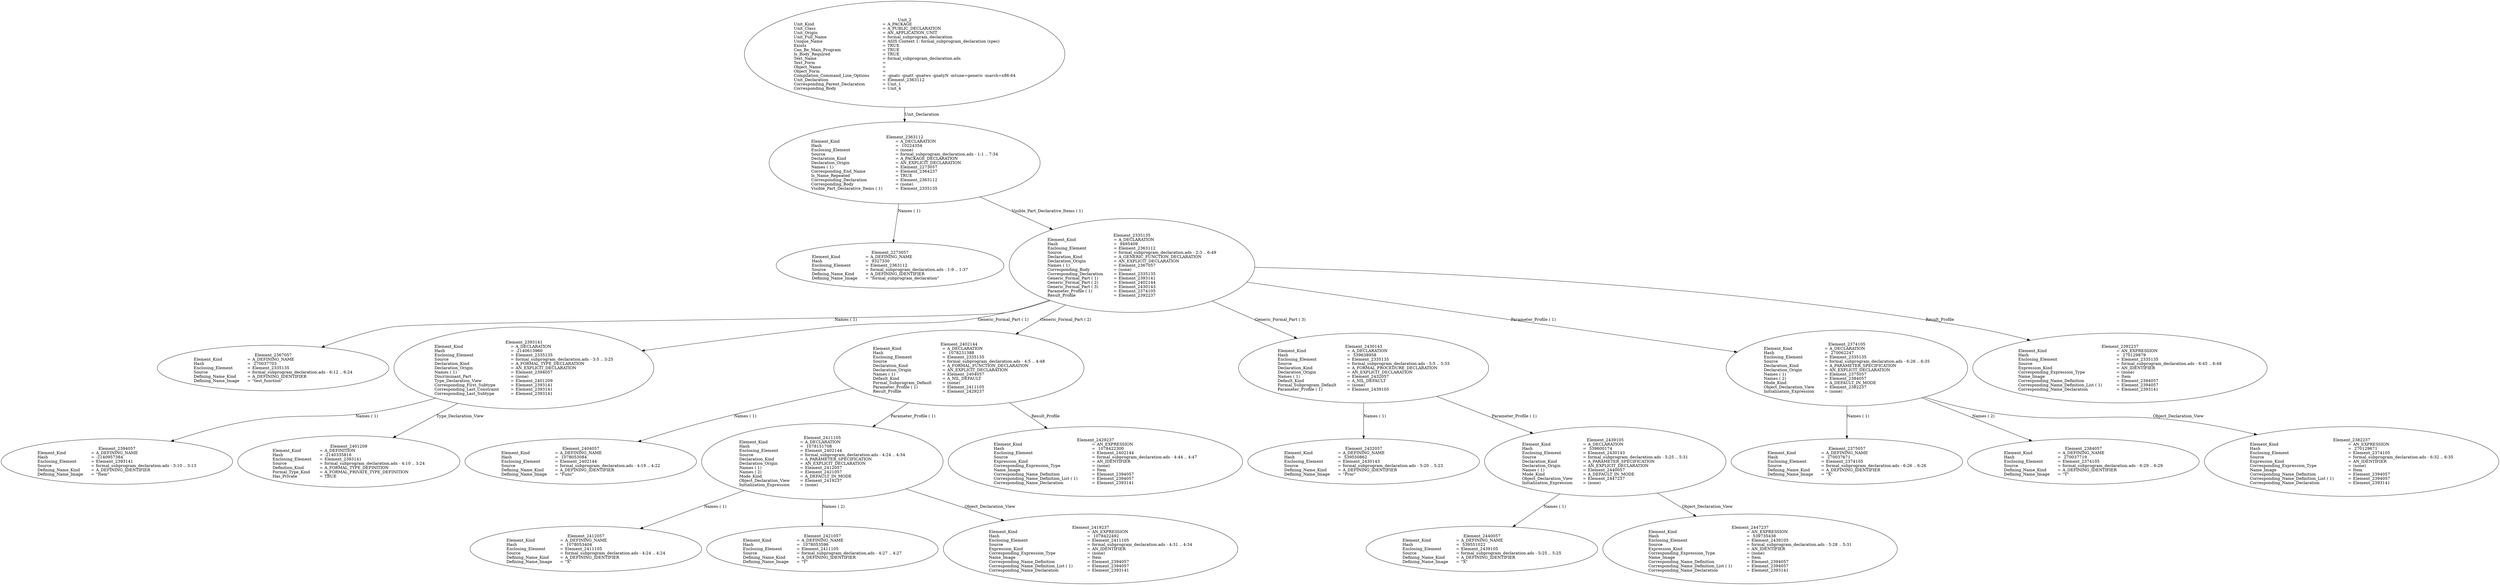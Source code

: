 digraph "formal_subprogram_declaration.adt" {
  Unit_2 -> Element_2363112
      [ label=Unit_Declaration ];
  Unit_2
      [ label=<<TABLE BORDER="0" CELLBORDER="0" CELLSPACING="0" CELLPADDING="0"> 
          <TR><TD COLSPAN="3">Unit_2</TD></TR>
          <TR><TD ALIGN="LEFT">Unit_Kind   </TD><TD> = </TD><TD ALIGN="LEFT">A_PACKAGE</TD></TR>
          <TR><TD ALIGN="LEFT">Unit_Class   </TD><TD> = </TD><TD ALIGN="LEFT">A_PUBLIC_DECLARATION</TD></TR>
          <TR><TD ALIGN="LEFT">Unit_Origin   </TD><TD> = </TD><TD ALIGN="LEFT">AN_APPLICATION_UNIT</TD></TR>
          <TR><TD ALIGN="LEFT">Unit_Full_Name    </TD><TD> = </TD><TD ALIGN="LEFT">formal_subprogram_declaration</TD></TR>
          <TR><TD ALIGN="LEFT">Unique_Name   </TD><TD> = </TD><TD ALIGN="LEFT">ASIS Context 1: formal_subprogram_declaration (spec)</TD></TR>
          <TR><TD ALIGN="LEFT">Exists  </TD><TD> = </TD><TD ALIGN="LEFT">TRUE</TD></TR>
          <TR><TD ALIGN="LEFT">Can_Be_Main_Program     </TD><TD> = </TD><TD ALIGN="LEFT">TRUE</TD></TR>
          <TR><TD ALIGN="LEFT">Is_Body_Required     </TD><TD> = </TD><TD ALIGN="LEFT">TRUE</TD></TR>
          <TR><TD ALIGN="LEFT">Text_Name   </TD><TD> = </TD><TD ALIGN="LEFT">formal_subprogram_declaration.ads</TD></TR>
          <TR><TD ALIGN="LEFT">Text_Form   </TD><TD> = </TD><TD ALIGN="LEFT"></TD></TR>
          <TR><TD ALIGN="LEFT">Object_Name   </TD><TD> = </TD><TD ALIGN="LEFT"></TD></TR>
          <TR><TD ALIGN="LEFT">Object_Form   </TD><TD> = </TD><TD ALIGN="LEFT"></TD></TR>
          <TR><TD ALIGN="LEFT">Compilation_Command_Line_Options         </TD><TD> = </TD><TD ALIGN="LEFT">-gnatc -gnatt -gnatws -gnatyN -mtune=generic -march=x86-64</TD></TR>
          <TR><TD ALIGN="LEFT">Unit_Declaration     </TD><TD> = </TD><TD ALIGN="LEFT">Element_2363112</TD></TR>
          <TR><TD ALIGN="LEFT">Corresponding_Parent_Declaration         </TD><TD> = </TD><TD ALIGN="LEFT">Unit_1</TD></TR>
          <TR><TD ALIGN="LEFT">Corresponding_Body     </TD><TD> = </TD><TD ALIGN="LEFT">Unit_4</TD></TR>
          </TABLE>> ];
  Element_2363112 -> Element_2273057
      [ label="Names ( 1)" ];
  Element_2363112 -> Element_2335135
      [ label="Visible_Part_Declarative_Items ( 1)" ];
  Element_2363112
      [ label=<<TABLE BORDER="0" CELLBORDER="0" CELLSPACING="0" CELLPADDING="0"> 
          <TR><TD COLSPAN="3">Element_2363112</TD></TR>
          <TR><TD ALIGN="LEFT">Element_Kind    </TD><TD> = </TD><TD ALIGN="LEFT">A_DECLARATION</TD></TR>
          <TR><TD ALIGN="LEFT">Hash  </TD><TD> = </TD><TD ALIGN="LEFT"> 10224354</TD></TR>
          <TR><TD ALIGN="LEFT">Enclosing_Element     </TD><TD> = </TD><TD ALIGN="LEFT">(none)</TD></TR>
          <TR><TD ALIGN="LEFT">Source  </TD><TD> = </TD><TD ALIGN="LEFT">formal_subprogram_declaration.ads - 1:1 .. 7:34</TD></TR>
          <TR><TD ALIGN="LEFT">Declaration_Kind     </TD><TD> = </TD><TD ALIGN="LEFT">A_PACKAGE_DECLARATION</TD></TR>
          <TR><TD ALIGN="LEFT">Declaration_Origin     </TD><TD> = </TD><TD ALIGN="LEFT">AN_EXPLICIT_DECLARATION</TD></TR>
          <TR><TD ALIGN="LEFT">Names ( 1)   </TD><TD> = </TD><TD ALIGN="LEFT">Element_2273057</TD></TR>
          <TR><TD ALIGN="LEFT">Corresponding_End_Name      </TD><TD> = </TD><TD ALIGN="LEFT">Element_2364237</TD></TR>
          <TR><TD ALIGN="LEFT">Is_Name_Repeated     </TD><TD> = </TD><TD ALIGN="LEFT">TRUE</TD></TR>
          <TR><TD ALIGN="LEFT">Corresponding_Declaration       </TD><TD> = </TD><TD ALIGN="LEFT">Element_2363112</TD></TR>
          <TR><TD ALIGN="LEFT">Corresponding_Body     </TD><TD> = </TD><TD ALIGN="LEFT">(none)</TD></TR>
          <TR><TD ALIGN="LEFT">Visible_Part_Declarative_Items ( 1)         </TD><TD> = </TD><TD ALIGN="LEFT">Element_2335135</TD></TR>
          </TABLE>> ];
  Element_2273057
      [ label=<<TABLE BORDER="0" CELLBORDER="0" CELLSPACING="0" CELLPADDING="0"> 
          <TR><TD COLSPAN="3">Element_2273057</TD></TR>
          <TR><TD ALIGN="LEFT">Element_Kind    </TD><TD> = </TD><TD ALIGN="LEFT">A_DEFINING_NAME</TD></TR>
          <TR><TD ALIGN="LEFT">Hash  </TD><TD> = </TD><TD ALIGN="LEFT"> 9327330</TD></TR>
          <TR><TD ALIGN="LEFT">Enclosing_Element     </TD><TD> = </TD><TD ALIGN="LEFT">Element_2363112</TD></TR>
          <TR><TD ALIGN="LEFT">Source  </TD><TD> = </TD><TD ALIGN="LEFT">formal_subprogram_declaration.ads - 1:9 .. 1:37</TD></TR>
          <TR><TD ALIGN="LEFT">Defining_Name_Kind     </TD><TD> = </TD><TD ALIGN="LEFT">A_DEFINING_IDENTIFIER</TD></TR>
          <TR><TD ALIGN="LEFT">Defining_Name_Image     </TD><TD> = </TD><TD ALIGN="LEFT">"formal_subprogram_declaration"</TD></TR>
          </TABLE>> ];
  Element_2335135 -> Element_2367057
      [ label="Names ( 1)" ];
  Element_2335135 -> Element_2393141
      [ label="Generic_Formal_Part ( 1)" ];
  Element_2335135 -> Element_2402144
      [ label="Generic_Formal_Part ( 2)" ];
  Element_2335135 -> Element_2430143
      [ label="Generic_Formal_Part ( 3)" ];
  Element_2335135 -> Element_2374105
      [ label="Parameter_Profile ( 1)" ];
  Element_2335135 -> Element_2392237
      [ label=Result_Profile ];
  Element_2335135
      [ label=<<TABLE BORDER="0" CELLBORDER="0" CELLSPACING="0" CELLPADDING="0"> 
          <TR><TD COLSPAN="3">Element_2335135</TD></TR>
          <TR><TD ALIGN="LEFT">Element_Kind    </TD><TD> = </TD><TD ALIGN="LEFT">A_DECLARATION</TD></TR>
          <TR><TD ALIGN="LEFT">Hash  </TD><TD> = </TD><TD ALIGN="LEFT"> 9495409</TD></TR>
          <TR><TD ALIGN="LEFT">Enclosing_Element     </TD><TD> = </TD><TD ALIGN="LEFT">Element_2363112</TD></TR>
          <TR><TD ALIGN="LEFT">Source  </TD><TD> = </TD><TD ALIGN="LEFT">formal_subprogram_declaration.ads - 2:3 .. 6:49</TD></TR>
          <TR><TD ALIGN="LEFT">Declaration_Kind     </TD><TD> = </TD><TD ALIGN="LEFT">A_GENERIC_FUNCTION_DECLARATION</TD></TR>
          <TR><TD ALIGN="LEFT">Declaration_Origin     </TD><TD> = </TD><TD ALIGN="LEFT">AN_EXPLICIT_DECLARATION</TD></TR>
          <TR><TD ALIGN="LEFT">Names ( 1)   </TD><TD> = </TD><TD ALIGN="LEFT">Element_2367057</TD></TR>
          <TR><TD ALIGN="LEFT">Corresponding_Body     </TD><TD> = </TD><TD ALIGN="LEFT">(none)</TD></TR>
          <TR><TD ALIGN="LEFT">Corresponding_Declaration       </TD><TD> = </TD><TD ALIGN="LEFT">Element_2335135</TD></TR>
          <TR><TD ALIGN="LEFT">Generic_Formal_Part ( 1)       </TD><TD> = </TD><TD ALIGN="LEFT">Element_2393141</TD></TR>
          <TR><TD ALIGN="LEFT">Generic_Formal_Part ( 2)       </TD><TD> = </TD><TD ALIGN="LEFT">Element_2402144</TD></TR>
          <TR><TD ALIGN="LEFT">Generic_Formal_Part ( 3)       </TD><TD> = </TD><TD ALIGN="LEFT">Element_2430143</TD></TR>
          <TR><TD ALIGN="LEFT">Parameter_Profile ( 1)      </TD><TD> = </TD><TD ALIGN="LEFT">Element_2374105</TD></TR>
          <TR><TD ALIGN="LEFT">Result_Profile    </TD><TD> = </TD><TD ALIGN="LEFT">Element_2392237</TD></TR>
          </TABLE>> ];
  Element_2393141 -> Element_2394057
      [ label="Names ( 1)" ];
  Element_2393141 -> Element_2401209
      [ label=Type_Declaration_View ];
  Element_2393141
      [ label=<<TABLE BORDER="0" CELLBORDER="0" CELLSPACING="0" CELLPADDING="0"> 
          <TR><TD COLSPAN="3">Element_2393141</TD></TR>
          <TR><TD ALIGN="LEFT">Element_Kind    </TD><TD> = </TD><TD ALIGN="LEFT">A_DECLARATION</TD></TR>
          <TR><TD ALIGN="LEFT">Hash  </TD><TD> = </TD><TD ALIGN="LEFT">-2140613960</TD></TR>
          <TR><TD ALIGN="LEFT">Enclosing_Element     </TD><TD> = </TD><TD ALIGN="LEFT">Element_2335135</TD></TR>
          <TR><TD ALIGN="LEFT">Source  </TD><TD> = </TD><TD ALIGN="LEFT">formal_subprogram_declaration.ads - 3:5 .. 3:25</TD></TR>
          <TR><TD ALIGN="LEFT">Declaration_Kind     </TD><TD> = </TD><TD ALIGN="LEFT">A_FORMAL_TYPE_DECLARATION</TD></TR>
          <TR><TD ALIGN="LEFT">Declaration_Origin     </TD><TD> = </TD><TD ALIGN="LEFT">AN_EXPLICIT_DECLARATION</TD></TR>
          <TR><TD ALIGN="LEFT">Names ( 1)   </TD><TD> = </TD><TD ALIGN="LEFT">Element_2394057</TD></TR>
          <TR><TD ALIGN="LEFT">Discriminant_Part     </TD><TD> = </TD><TD ALIGN="LEFT">(none)</TD></TR>
          <TR><TD ALIGN="LEFT">Type_Declaration_View      </TD><TD> = </TD><TD ALIGN="LEFT">Element_2401209</TD></TR>
          <TR><TD ALIGN="LEFT">Corresponding_First_Subtype       </TD><TD> = </TD><TD ALIGN="LEFT">Element_2393141</TD></TR>
          <TR><TD ALIGN="LEFT">Corresponding_Last_Constraint        </TD><TD> = </TD><TD ALIGN="LEFT">Element_2393141</TD></TR>
          <TR><TD ALIGN="LEFT">Corresponding_Last_Subtype       </TD><TD> = </TD><TD ALIGN="LEFT">Element_2393141</TD></TR>
          </TABLE>> ];
  Element_2394057
      [ label=<<TABLE BORDER="0" CELLBORDER="0" CELLSPACING="0" CELLPADDING="0"> 
          <TR><TD COLSPAN="3">Element_2394057</TD></TR>
          <TR><TD ALIGN="LEFT">Element_Kind    </TD><TD> = </TD><TD ALIGN="LEFT">A_DEFINING_NAME</TD></TR>
          <TR><TD ALIGN="LEFT">Hash  </TD><TD> = </TD><TD ALIGN="LEFT">-2140957384</TD></TR>
          <TR><TD ALIGN="LEFT">Enclosing_Element     </TD><TD> = </TD><TD ALIGN="LEFT">Element_2393141</TD></TR>
          <TR><TD ALIGN="LEFT">Source  </TD><TD> = </TD><TD ALIGN="LEFT">formal_subprogram_declaration.ads - 3:10 .. 3:13</TD></TR>
          <TR><TD ALIGN="LEFT">Defining_Name_Kind     </TD><TD> = </TD><TD ALIGN="LEFT">A_DEFINING_IDENTIFIER</TD></TR>
          <TR><TD ALIGN="LEFT">Defining_Name_Image     </TD><TD> = </TD><TD ALIGN="LEFT">"Item"</TD></TR>
          </TABLE>> ];
  Element_2401209
      [ label=<<TABLE BORDER="0" CELLBORDER="0" CELLSPACING="0" CELLPADDING="0"> 
          <TR><TD COLSPAN="3">Element_2401209</TD></TR>
          <TR><TD ALIGN="LEFT">Element_Kind    </TD><TD> = </TD><TD ALIGN="LEFT">A_DEFINITION</TD></TR>
          <TR><TD ALIGN="LEFT">Hash  </TD><TD> = </TD><TD ALIGN="LEFT">-2140335816</TD></TR>
          <TR><TD ALIGN="LEFT">Enclosing_Element     </TD><TD> = </TD><TD ALIGN="LEFT">Element_2393141</TD></TR>
          <TR><TD ALIGN="LEFT">Source  </TD><TD> = </TD><TD ALIGN="LEFT">formal_subprogram_declaration.ads - 4:10 .. 3:24</TD></TR>
          <TR><TD ALIGN="LEFT">Definition_Kind    </TD><TD> = </TD><TD ALIGN="LEFT">A_FORMAL_TYPE_DEFINITION</TD></TR>
          <TR><TD ALIGN="LEFT">Formal_Type_Kind     </TD><TD> = </TD><TD ALIGN="LEFT">A_FORMAL_PRIVATE_TYPE_DEFINITION</TD></TR>
          <TR><TD ALIGN="LEFT">Has_Private   </TD><TD> = </TD><TD ALIGN="LEFT">TRUE</TD></TR>
          </TABLE>> ];
  Element_2402144 -> Element_2404057
      [ label="Names ( 1)" ];
  Element_2402144 -> Element_2411105
      [ label="Parameter_Profile ( 1)" ];
  Element_2402144 -> Element_2429237
      [ label=Result_Profile ];
  Element_2402144
      [ label=<<TABLE BORDER="0" CELLBORDER="0" CELLSPACING="0" CELLPADDING="0"> 
          <TR><TD COLSPAN="3">Element_2402144</TD></TR>
          <TR><TD ALIGN="LEFT">Element_Kind    </TD><TD> = </TD><TD ALIGN="LEFT">A_DECLARATION</TD></TR>
          <TR><TD ALIGN="LEFT">Hash  </TD><TD> = </TD><TD ALIGN="LEFT"> 1078231388</TD></TR>
          <TR><TD ALIGN="LEFT">Enclosing_Element     </TD><TD> = </TD><TD ALIGN="LEFT">Element_2335135</TD></TR>
          <TR><TD ALIGN="LEFT">Source  </TD><TD> = </TD><TD ALIGN="LEFT">formal_subprogram_declaration.ads - 4:5 .. 4:48</TD></TR>
          <TR><TD ALIGN="LEFT">Declaration_Kind     </TD><TD> = </TD><TD ALIGN="LEFT">A_FORMAL_FUNCTION_DECLARATION</TD></TR>
          <TR><TD ALIGN="LEFT">Declaration_Origin     </TD><TD> = </TD><TD ALIGN="LEFT">AN_EXPLICIT_DECLARATION</TD></TR>
          <TR><TD ALIGN="LEFT">Names ( 1)   </TD><TD> = </TD><TD ALIGN="LEFT">Element_2404057</TD></TR>
          <TR><TD ALIGN="LEFT">Default_Kind    </TD><TD> = </TD><TD ALIGN="LEFT">A_NIL_DEFAULT</TD></TR>
          <TR><TD ALIGN="LEFT">Formal_Subprogram_Default       </TD><TD> = </TD><TD ALIGN="LEFT">(none)</TD></TR>
          <TR><TD ALIGN="LEFT">Parameter_Profile ( 1)      </TD><TD> = </TD><TD ALIGN="LEFT">Element_2411105</TD></TR>
          <TR><TD ALIGN="LEFT">Result_Profile    </TD><TD> = </TD><TD ALIGN="LEFT">Element_2429237</TD></TR>
          </TABLE>> ];
  Element_2404057
      [ label=<<TABLE BORDER="0" CELLBORDER="0" CELLSPACING="0" CELLPADDING="0"> 
          <TR><TD COLSPAN="3">Element_2404057</TD></TR>
          <TR><TD ALIGN="LEFT">Element_Kind    </TD><TD> = </TD><TD ALIGN="LEFT">A_DEFINING_NAME</TD></TR>
          <TR><TD ALIGN="LEFT">Hash  </TD><TD> = </TD><TD ALIGN="LEFT"> 1078053084</TD></TR>
          <TR><TD ALIGN="LEFT">Enclosing_Element     </TD><TD> = </TD><TD ALIGN="LEFT">Element_2402144</TD></TR>
          <TR><TD ALIGN="LEFT">Source  </TD><TD> = </TD><TD ALIGN="LEFT">formal_subprogram_declaration.ads - 4:19 .. 4:22</TD></TR>
          <TR><TD ALIGN="LEFT">Defining_Name_Kind     </TD><TD> = </TD><TD ALIGN="LEFT">A_DEFINING_IDENTIFIER</TD></TR>
          <TR><TD ALIGN="LEFT">Defining_Name_Image     </TD><TD> = </TD><TD ALIGN="LEFT">"Func"</TD></TR>
          </TABLE>> ];
  Element_2411105 -> Element_2412057
      [ label="Names ( 1)" ];
  Element_2411105 -> Element_2421057
      [ label="Names ( 2)" ];
  Element_2411105 -> Element_2419237
      [ label=Object_Declaration_View ];
  Element_2411105
      [ label=<<TABLE BORDER="0" CELLBORDER="0" CELLSPACING="0" CELLPADDING="0"> 
          <TR><TD COLSPAN="3">Element_2411105</TD></TR>
          <TR><TD ALIGN="LEFT">Element_Kind    </TD><TD> = </TD><TD ALIGN="LEFT">A_DECLARATION</TD></TR>
          <TR><TD ALIGN="LEFT">Hash  </TD><TD> = </TD><TD ALIGN="LEFT"> 1078151708</TD></TR>
          <TR><TD ALIGN="LEFT">Enclosing_Element     </TD><TD> = </TD><TD ALIGN="LEFT">Element_2402144</TD></TR>
          <TR><TD ALIGN="LEFT">Source  </TD><TD> = </TD><TD ALIGN="LEFT">formal_subprogram_declaration.ads - 4:24 .. 4:34</TD></TR>
          <TR><TD ALIGN="LEFT">Declaration_Kind     </TD><TD> = </TD><TD ALIGN="LEFT">A_PARAMETER_SPECIFICATION</TD></TR>
          <TR><TD ALIGN="LEFT">Declaration_Origin     </TD><TD> = </TD><TD ALIGN="LEFT">AN_EXPLICIT_DECLARATION</TD></TR>
          <TR><TD ALIGN="LEFT">Names ( 1)   </TD><TD> = </TD><TD ALIGN="LEFT">Element_2412057</TD></TR>
          <TR><TD ALIGN="LEFT">Names ( 2)   </TD><TD> = </TD><TD ALIGN="LEFT">Element_2421057</TD></TR>
          <TR><TD ALIGN="LEFT">Mode_Kind   </TD><TD> = </TD><TD ALIGN="LEFT">A_DEFAULT_IN_MODE</TD></TR>
          <TR><TD ALIGN="LEFT">Object_Declaration_View      </TD><TD> = </TD><TD ALIGN="LEFT">Element_2419237</TD></TR>
          <TR><TD ALIGN="LEFT">Initialization_Expression       </TD><TD> = </TD><TD ALIGN="LEFT">(none)</TD></TR>
          </TABLE>> ];
  Element_2412057
      [ label=<<TABLE BORDER="0" CELLBORDER="0" CELLSPACING="0" CELLPADDING="0"> 
          <TR><TD COLSPAN="3">Element_2412057</TD></TR>
          <TR><TD ALIGN="LEFT">Element_Kind    </TD><TD> = </TD><TD ALIGN="LEFT">A_DEFINING_NAME</TD></TR>
          <TR><TD ALIGN="LEFT">Hash  </TD><TD> = </TD><TD ALIGN="LEFT"> 1078053404</TD></TR>
          <TR><TD ALIGN="LEFT">Enclosing_Element     </TD><TD> = </TD><TD ALIGN="LEFT">Element_2411105</TD></TR>
          <TR><TD ALIGN="LEFT">Source  </TD><TD> = </TD><TD ALIGN="LEFT">formal_subprogram_declaration.ads - 4:24 .. 4:24</TD></TR>
          <TR><TD ALIGN="LEFT">Defining_Name_Kind     </TD><TD> = </TD><TD ALIGN="LEFT">A_DEFINING_IDENTIFIER</TD></TR>
          <TR><TD ALIGN="LEFT">Defining_Name_Image     </TD><TD> = </TD><TD ALIGN="LEFT">"X"</TD></TR>
          </TABLE>> ];
  Element_2421057
      [ label=<<TABLE BORDER="0" CELLBORDER="0" CELLSPACING="0" CELLPADDING="0"> 
          <TR><TD COLSPAN="3">Element_2421057</TD></TR>
          <TR><TD ALIGN="LEFT">Element_Kind    </TD><TD> = </TD><TD ALIGN="LEFT">A_DEFINING_NAME</TD></TR>
          <TR><TD ALIGN="LEFT">Hash  </TD><TD> = </TD><TD ALIGN="LEFT"> 1078053596</TD></TR>
          <TR><TD ALIGN="LEFT">Enclosing_Element     </TD><TD> = </TD><TD ALIGN="LEFT">Element_2411105</TD></TR>
          <TR><TD ALIGN="LEFT">Source  </TD><TD> = </TD><TD ALIGN="LEFT">formal_subprogram_declaration.ads - 4:27 .. 4:27</TD></TR>
          <TR><TD ALIGN="LEFT">Defining_Name_Kind     </TD><TD> = </TD><TD ALIGN="LEFT">A_DEFINING_IDENTIFIER</TD></TR>
          <TR><TD ALIGN="LEFT">Defining_Name_Image     </TD><TD> = </TD><TD ALIGN="LEFT">"Y"</TD></TR>
          </TABLE>> ];
  Element_2419237
      [ label=<<TABLE BORDER="0" CELLBORDER="0" CELLSPACING="0" CELLPADDING="0"> 
          <TR><TD COLSPAN="3">Element_2419237</TD></TR>
          <TR><TD ALIGN="LEFT">Element_Kind    </TD><TD> = </TD><TD ALIGN="LEFT">AN_EXPRESSION</TD></TR>
          <TR><TD ALIGN="LEFT">Hash  </TD><TD> = </TD><TD ALIGN="LEFT"> 1078422492</TD></TR>
          <TR><TD ALIGN="LEFT">Enclosing_Element     </TD><TD> = </TD><TD ALIGN="LEFT">Element_2411105</TD></TR>
          <TR><TD ALIGN="LEFT">Source  </TD><TD> = </TD><TD ALIGN="LEFT">formal_subprogram_declaration.ads - 4:31 .. 4:34</TD></TR>
          <TR><TD ALIGN="LEFT">Expression_Kind    </TD><TD> = </TD><TD ALIGN="LEFT">AN_IDENTIFIER</TD></TR>
          <TR><TD ALIGN="LEFT">Corresponding_Expression_Type        </TD><TD> = </TD><TD ALIGN="LEFT">(none)</TD></TR>
          <TR><TD ALIGN="LEFT">Name_Image   </TD><TD> = </TD><TD ALIGN="LEFT">Item</TD></TR>
          <TR><TD ALIGN="LEFT">Corresponding_Name_Definition        </TD><TD> = </TD><TD ALIGN="LEFT">Element_2394057</TD></TR>
          <TR><TD ALIGN="LEFT">Corresponding_Name_Definition_List ( 1)          </TD><TD> = </TD><TD ALIGN="LEFT">Element_2394057</TD></TR>
          <TR><TD ALIGN="LEFT">Corresponding_Name_Declaration        </TD><TD> = </TD><TD ALIGN="LEFT">Element_2393141</TD></TR>
          </TABLE>> ];
  Element_2429237
      [ label=<<TABLE BORDER="0" CELLBORDER="0" CELLSPACING="0" CELLPADDING="0"> 
          <TR><TD COLSPAN="3">Element_2429237</TD></TR>
          <TR><TD ALIGN="LEFT">Element_Kind    </TD><TD> = </TD><TD ALIGN="LEFT">AN_EXPRESSION</TD></TR>
          <TR><TD ALIGN="LEFT">Hash  </TD><TD> = </TD><TD ALIGN="LEFT"> 1078422300</TD></TR>
          <TR><TD ALIGN="LEFT">Enclosing_Element     </TD><TD> = </TD><TD ALIGN="LEFT">Element_2402144</TD></TR>
          <TR><TD ALIGN="LEFT">Source  </TD><TD> = </TD><TD ALIGN="LEFT">formal_subprogram_declaration.ads - 4:44 .. 4:47</TD></TR>
          <TR><TD ALIGN="LEFT">Expression_Kind    </TD><TD> = </TD><TD ALIGN="LEFT">AN_IDENTIFIER</TD></TR>
          <TR><TD ALIGN="LEFT">Corresponding_Expression_Type        </TD><TD> = </TD><TD ALIGN="LEFT">(none)</TD></TR>
          <TR><TD ALIGN="LEFT">Name_Image   </TD><TD> = </TD><TD ALIGN="LEFT">Item</TD></TR>
          <TR><TD ALIGN="LEFT">Corresponding_Name_Definition        </TD><TD> = </TD><TD ALIGN="LEFT">Element_2394057</TD></TR>
          <TR><TD ALIGN="LEFT">Corresponding_Name_Definition_List ( 1)          </TD><TD> = </TD><TD ALIGN="LEFT">Element_2394057</TD></TR>
          <TR><TD ALIGN="LEFT">Corresponding_Name_Declaration        </TD><TD> = </TD><TD ALIGN="LEFT">Element_2393141</TD></TR>
          </TABLE>> ];
  Element_2430143 -> Element_2432057
      [ label="Names ( 1)" ];
  Element_2430143 -> Element_2439105
      [ label="Parameter_Profile ( 1)" ];
  Element_2430143
      [ label=<<TABLE BORDER="0" CELLBORDER="0" CELLSPACING="0" CELLPADDING="0"> 
          <TR><TD COLSPAN="3">Element_2430143</TD></TR>
          <TR><TD ALIGN="LEFT">Element_Kind    </TD><TD> = </TD><TD ALIGN="LEFT">A_DECLARATION</TD></TR>
          <TR><TD ALIGN="LEFT">Hash  </TD><TD> = </TD><TD ALIGN="LEFT"> 539638958</TD></TR>
          <TR><TD ALIGN="LEFT">Enclosing_Element     </TD><TD> = </TD><TD ALIGN="LEFT">Element_2335135</TD></TR>
          <TR><TD ALIGN="LEFT">Source  </TD><TD> = </TD><TD ALIGN="LEFT">formal_subprogram_declaration.ads - 5:5 .. 5:33</TD></TR>
          <TR><TD ALIGN="LEFT">Declaration_Kind     </TD><TD> = </TD><TD ALIGN="LEFT">A_FORMAL_PROCEDURE_DECLARATION</TD></TR>
          <TR><TD ALIGN="LEFT">Declaration_Origin     </TD><TD> = </TD><TD ALIGN="LEFT">AN_EXPLICIT_DECLARATION</TD></TR>
          <TR><TD ALIGN="LEFT">Names ( 1)   </TD><TD> = </TD><TD ALIGN="LEFT">Element_2432057</TD></TR>
          <TR><TD ALIGN="LEFT">Default_Kind    </TD><TD> = </TD><TD ALIGN="LEFT">A_NIL_DEFAULT</TD></TR>
          <TR><TD ALIGN="LEFT">Formal_Subprogram_Default       </TD><TD> = </TD><TD ALIGN="LEFT">(none)</TD></TR>
          <TR><TD ALIGN="LEFT">Parameter_Profile ( 1)      </TD><TD> = </TD><TD ALIGN="LEFT">Element_2439105</TD></TR>
          </TABLE>> ];
  Element_2432057
      [ label=<<TABLE BORDER="0" CELLBORDER="0" CELLSPACING="0" CELLPADDING="0"> 
          <TR><TD COLSPAN="3">Element_2432057</TD></TR>
          <TR><TD ALIGN="LEFT">Element_Kind    </TD><TD> = </TD><TD ALIGN="LEFT">A_DEFINING_NAME</TD></TR>
          <TR><TD ALIGN="LEFT">Hash  </TD><TD> = </TD><TD ALIGN="LEFT"> 539550862</TD></TR>
          <TR><TD ALIGN="LEFT">Enclosing_Element     </TD><TD> = </TD><TD ALIGN="LEFT">Element_2430143</TD></TR>
          <TR><TD ALIGN="LEFT">Source  </TD><TD> = </TD><TD ALIGN="LEFT">formal_subprogram_declaration.ads - 5:20 .. 5:23</TD></TR>
          <TR><TD ALIGN="LEFT">Defining_Name_Kind     </TD><TD> = </TD><TD ALIGN="LEFT">A_DEFINING_IDENTIFIER</TD></TR>
          <TR><TD ALIGN="LEFT">Defining_Name_Image     </TD><TD> = </TD><TD ALIGN="LEFT">"Proc"</TD></TR>
          </TABLE>> ];
  Element_2439105 -> Element_2440057
      [ label="Names ( 1)" ];
  Element_2439105 -> Element_2447237
      [ label=Object_Declaration_View ];
  Element_2439105
      [ label=<<TABLE BORDER="0" CELLBORDER="0" CELLSPACING="0" CELLPADDING="0"> 
          <TR><TD COLSPAN="3">Element_2439105</TD></TR>
          <TR><TD ALIGN="LEFT">Element_Kind    </TD><TD> = </TD><TD ALIGN="LEFT">A_DECLARATION</TD></TR>
          <TR><TD ALIGN="LEFT">Hash  </TD><TD> = </TD><TD ALIGN="LEFT"> 539600174</TD></TR>
          <TR><TD ALIGN="LEFT">Enclosing_Element     </TD><TD> = </TD><TD ALIGN="LEFT">Element_2430143</TD></TR>
          <TR><TD ALIGN="LEFT">Source  </TD><TD> = </TD><TD ALIGN="LEFT">formal_subprogram_declaration.ads - 5:25 .. 5:31</TD></TR>
          <TR><TD ALIGN="LEFT">Declaration_Kind     </TD><TD> = </TD><TD ALIGN="LEFT">A_PARAMETER_SPECIFICATION</TD></TR>
          <TR><TD ALIGN="LEFT">Declaration_Origin     </TD><TD> = </TD><TD ALIGN="LEFT">AN_EXPLICIT_DECLARATION</TD></TR>
          <TR><TD ALIGN="LEFT">Names ( 1)   </TD><TD> = </TD><TD ALIGN="LEFT">Element_2440057</TD></TR>
          <TR><TD ALIGN="LEFT">Mode_Kind   </TD><TD> = </TD><TD ALIGN="LEFT">A_DEFAULT_IN_MODE</TD></TR>
          <TR><TD ALIGN="LEFT">Object_Declaration_View      </TD><TD> = </TD><TD ALIGN="LEFT">Element_2447237</TD></TR>
          <TR><TD ALIGN="LEFT">Initialization_Expression       </TD><TD> = </TD><TD ALIGN="LEFT">(none)</TD></TR>
          </TABLE>> ];
  Element_2440057
      [ label=<<TABLE BORDER="0" CELLBORDER="0" CELLSPACING="0" CELLPADDING="0"> 
          <TR><TD COLSPAN="3">Element_2440057</TD></TR>
          <TR><TD ALIGN="LEFT">Element_Kind    </TD><TD> = </TD><TD ALIGN="LEFT">A_DEFINING_NAME</TD></TR>
          <TR><TD ALIGN="LEFT">Hash  </TD><TD> = </TD><TD ALIGN="LEFT"> 539551022</TD></TR>
          <TR><TD ALIGN="LEFT">Enclosing_Element     </TD><TD> = </TD><TD ALIGN="LEFT">Element_2439105</TD></TR>
          <TR><TD ALIGN="LEFT">Source  </TD><TD> = </TD><TD ALIGN="LEFT">formal_subprogram_declaration.ads - 5:25 .. 5:25</TD></TR>
          <TR><TD ALIGN="LEFT">Defining_Name_Kind     </TD><TD> = </TD><TD ALIGN="LEFT">A_DEFINING_IDENTIFIER</TD></TR>
          <TR><TD ALIGN="LEFT">Defining_Name_Image     </TD><TD> = </TD><TD ALIGN="LEFT">"X"</TD></TR>
          </TABLE>> ];
  Element_2447237
      [ label=<<TABLE BORDER="0" CELLBORDER="0" CELLSPACING="0" CELLPADDING="0"> 
          <TR><TD COLSPAN="3">Element_2447237</TD></TR>
          <TR><TD ALIGN="LEFT">Element_Kind    </TD><TD> = </TD><TD ALIGN="LEFT">AN_EXPRESSION</TD></TR>
          <TR><TD ALIGN="LEFT">Hash  </TD><TD> = </TD><TD ALIGN="LEFT"> 539735438</TD></TR>
          <TR><TD ALIGN="LEFT">Enclosing_Element     </TD><TD> = </TD><TD ALIGN="LEFT">Element_2439105</TD></TR>
          <TR><TD ALIGN="LEFT">Source  </TD><TD> = </TD><TD ALIGN="LEFT">formal_subprogram_declaration.ads - 5:28 .. 5:31</TD></TR>
          <TR><TD ALIGN="LEFT">Expression_Kind    </TD><TD> = </TD><TD ALIGN="LEFT">AN_IDENTIFIER</TD></TR>
          <TR><TD ALIGN="LEFT">Corresponding_Expression_Type        </TD><TD> = </TD><TD ALIGN="LEFT">(none)</TD></TR>
          <TR><TD ALIGN="LEFT">Name_Image   </TD><TD> = </TD><TD ALIGN="LEFT">Item</TD></TR>
          <TR><TD ALIGN="LEFT">Corresponding_Name_Definition        </TD><TD> = </TD><TD ALIGN="LEFT">Element_2394057</TD></TR>
          <TR><TD ALIGN="LEFT">Corresponding_Name_Definition_List ( 1)          </TD><TD> = </TD><TD ALIGN="LEFT">Element_2394057</TD></TR>
          <TR><TD ALIGN="LEFT">Corresponding_Name_Declaration        </TD><TD> = </TD><TD ALIGN="LEFT">Element_2393141</TD></TR>
          </TABLE>> ];
  Element_2367057
      [ label=<<TABLE BORDER="0" CELLBORDER="0" CELLSPACING="0" CELLPADDING="0"> 
          <TR><TD COLSPAN="3">Element_2367057</TD></TR>
          <TR><TD ALIGN="LEFT">Element_Kind    </TD><TD> = </TD><TD ALIGN="LEFT">A_DEFINING_NAME</TD></TR>
          <TR><TD ALIGN="LEFT">Hash  </TD><TD> = </TD><TD ALIGN="LEFT"> 270037703</TD></TR>
          <TR><TD ALIGN="LEFT">Enclosing_Element     </TD><TD> = </TD><TD ALIGN="LEFT">Element_2335135</TD></TR>
          <TR><TD ALIGN="LEFT">Source  </TD><TD> = </TD><TD ALIGN="LEFT">formal_subprogram_declaration.ads - 6:12 .. 6:24</TD></TR>
          <TR><TD ALIGN="LEFT">Defining_Name_Kind     </TD><TD> = </TD><TD ALIGN="LEFT">A_DEFINING_IDENTIFIER</TD></TR>
          <TR><TD ALIGN="LEFT">Defining_Name_Image     </TD><TD> = </TD><TD ALIGN="LEFT">"test_function"</TD></TR>
          </TABLE>> ];
  Element_2374105 -> Element_2375057
      [ label="Names ( 1)" ];
  Element_2374105 -> Element_2384057
      [ label="Names ( 2)" ];
  Element_2374105 -> Element_2382237
      [ label=Object_Declaration_View ];
  Element_2374105
      [ label=<<TABLE BORDER="0" CELLBORDER="0" CELLSPACING="0" CELLPADDING="0"> 
          <TR><TD COLSPAN="3">Element_2374105</TD></TR>
          <TR><TD ALIGN="LEFT">Element_Kind    </TD><TD> = </TD><TD ALIGN="LEFT">A_DECLARATION</TD></TR>
          <TR><TD ALIGN="LEFT">Hash  </TD><TD> = </TD><TD ALIGN="LEFT"> 270062247</TD></TR>
          <TR><TD ALIGN="LEFT">Enclosing_Element     </TD><TD> = </TD><TD ALIGN="LEFT">Element_2335135</TD></TR>
          <TR><TD ALIGN="LEFT">Source  </TD><TD> = </TD><TD ALIGN="LEFT">formal_subprogram_declaration.ads - 6:26 .. 6:35</TD></TR>
          <TR><TD ALIGN="LEFT">Declaration_Kind     </TD><TD> = </TD><TD ALIGN="LEFT">A_PARAMETER_SPECIFICATION</TD></TR>
          <TR><TD ALIGN="LEFT">Declaration_Origin     </TD><TD> = </TD><TD ALIGN="LEFT">AN_EXPLICIT_DECLARATION</TD></TR>
          <TR><TD ALIGN="LEFT">Names ( 1)   </TD><TD> = </TD><TD ALIGN="LEFT">Element_2375057</TD></TR>
          <TR><TD ALIGN="LEFT">Names ( 2)   </TD><TD> = </TD><TD ALIGN="LEFT">Element_2384057</TD></TR>
          <TR><TD ALIGN="LEFT">Mode_Kind   </TD><TD> = </TD><TD ALIGN="LEFT">A_DEFAULT_IN_MODE</TD></TR>
          <TR><TD ALIGN="LEFT">Object_Declaration_View      </TD><TD> = </TD><TD ALIGN="LEFT">Element_2382237</TD></TR>
          <TR><TD ALIGN="LEFT">Initialization_Expression       </TD><TD> = </TD><TD ALIGN="LEFT">(none)</TD></TR>
          </TABLE>> ];
  Element_2375057
      [ label=<<TABLE BORDER="0" CELLBORDER="0" CELLSPACING="0" CELLPADDING="0"> 
          <TR><TD COLSPAN="3">Element_2375057</TD></TR>
          <TR><TD ALIGN="LEFT">Element_Kind    </TD><TD> = </TD><TD ALIGN="LEFT">A_DEFINING_NAME</TD></TR>
          <TR><TD ALIGN="LEFT">Hash  </TD><TD> = </TD><TD ALIGN="LEFT"> 270037671</TD></TR>
          <TR><TD ALIGN="LEFT">Enclosing_Element     </TD><TD> = </TD><TD ALIGN="LEFT">Element_2374105</TD></TR>
          <TR><TD ALIGN="LEFT">Source  </TD><TD> = </TD><TD ALIGN="LEFT">formal_subprogram_declaration.ads - 6:26 .. 6:26</TD></TR>
          <TR><TD ALIGN="LEFT">Defining_Name_Kind     </TD><TD> = </TD><TD ALIGN="LEFT">A_DEFINING_IDENTIFIER</TD></TR>
          <TR><TD ALIGN="LEFT">Defining_Name_Image     </TD><TD> = </TD><TD ALIGN="LEFT">"X"</TD></TR>
          </TABLE>> ];
  Element_2384057
      [ label=<<TABLE BORDER="0" CELLBORDER="0" CELLSPACING="0" CELLPADDING="0"> 
          <TR><TD COLSPAN="3">Element_2384057</TD></TR>
          <TR><TD ALIGN="LEFT">Element_Kind    </TD><TD> = </TD><TD ALIGN="LEFT">A_DEFINING_NAME</TD></TR>
          <TR><TD ALIGN="LEFT">Hash  </TD><TD> = </TD><TD ALIGN="LEFT"> 270037719</TD></TR>
          <TR><TD ALIGN="LEFT">Enclosing_Element     </TD><TD> = </TD><TD ALIGN="LEFT">Element_2374105</TD></TR>
          <TR><TD ALIGN="LEFT">Source  </TD><TD> = </TD><TD ALIGN="LEFT">formal_subprogram_declaration.ads - 6:29 .. 6:29</TD></TR>
          <TR><TD ALIGN="LEFT">Defining_Name_Kind     </TD><TD> = </TD><TD ALIGN="LEFT">A_DEFINING_IDENTIFIER</TD></TR>
          <TR><TD ALIGN="LEFT">Defining_Name_Image     </TD><TD> = </TD><TD ALIGN="LEFT">"Y"</TD></TR>
          </TABLE>> ];
  Element_2382237
      [ label=<<TABLE BORDER="0" CELLBORDER="0" CELLSPACING="0" CELLPADDING="0"> 
          <TR><TD COLSPAN="3">Element_2382237</TD></TR>
          <TR><TD ALIGN="LEFT">Element_Kind    </TD><TD> = </TD><TD ALIGN="LEFT">AN_EXPRESSION</TD></TR>
          <TR><TD ALIGN="LEFT">Hash  </TD><TD> = </TD><TD ALIGN="LEFT"> 270129671</TD></TR>
          <TR><TD ALIGN="LEFT">Enclosing_Element     </TD><TD> = </TD><TD ALIGN="LEFT">Element_2374105</TD></TR>
          <TR><TD ALIGN="LEFT">Source  </TD><TD> = </TD><TD ALIGN="LEFT">formal_subprogram_declaration.ads - 6:32 .. 6:35</TD></TR>
          <TR><TD ALIGN="LEFT">Expression_Kind    </TD><TD> = </TD><TD ALIGN="LEFT">AN_IDENTIFIER</TD></TR>
          <TR><TD ALIGN="LEFT">Corresponding_Expression_Type        </TD><TD> = </TD><TD ALIGN="LEFT">(none)</TD></TR>
          <TR><TD ALIGN="LEFT">Name_Image   </TD><TD> = </TD><TD ALIGN="LEFT">Item</TD></TR>
          <TR><TD ALIGN="LEFT">Corresponding_Name_Definition        </TD><TD> = </TD><TD ALIGN="LEFT">Element_2394057</TD></TR>
          <TR><TD ALIGN="LEFT">Corresponding_Name_Definition_List ( 1)          </TD><TD> = </TD><TD ALIGN="LEFT">Element_2394057</TD></TR>
          <TR><TD ALIGN="LEFT">Corresponding_Name_Declaration        </TD><TD> = </TD><TD ALIGN="LEFT">Element_2393141</TD></TR>
          </TABLE>> ];
  Element_2392237
      [ label=<<TABLE BORDER="0" CELLBORDER="0" CELLSPACING="0" CELLPADDING="0"> 
          <TR><TD COLSPAN="3">Element_2392237</TD></TR>
          <TR><TD ALIGN="LEFT">Element_Kind    </TD><TD> = </TD><TD ALIGN="LEFT">AN_EXPRESSION</TD></TR>
          <TR><TD ALIGN="LEFT">Hash  </TD><TD> = </TD><TD ALIGN="LEFT"> 270129879</TD></TR>
          <TR><TD ALIGN="LEFT">Enclosing_Element     </TD><TD> = </TD><TD ALIGN="LEFT">Element_2335135</TD></TR>
          <TR><TD ALIGN="LEFT">Source  </TD><TD> = </TD><TD ALIGN="LEFT">formal_subprogram_declaration.ads - 6:45 .. 6:48</TD></TR>
          <TR><TD ALIGN="LEFT">Expression_Kind    </TD><TD> = </TD><TD ALIGN="LEFT">AN_IDENTIFIER</TD></TR>
          <TR><TD ALIGN="LEFT">Corresponding_Expression_Type        </TD><TD> = </TD><TD ALIGN="LEFT">(none)</TD></TR>
          <TR><TD ALIGN="LEFT">Name_Image   </TD><TD> = </TD><TD ALIGN="LEFT">Item</TD></TR>
          <TR><TD ALIGN="LEFT">Corresponding_Name_Definition        </TD><TD> = </TD><TD ALIGN="LEFT">Element_2394057</TD></TR>
          <TR><TD ALIGN="LEFT">Corresponding_Name_Definition_List ( 1)          </TD><TD> = </TD><TD ALIGN="LEFT">Element_2394057</TD></TR>
          <TR><TD ALIGN="LEFT">Corresponding_Name_Declaration        </TD><TD> = </TD><TD ALIGN="LEFT">Element_2393141</TD></TR>
          </TABLE>> ]
}
